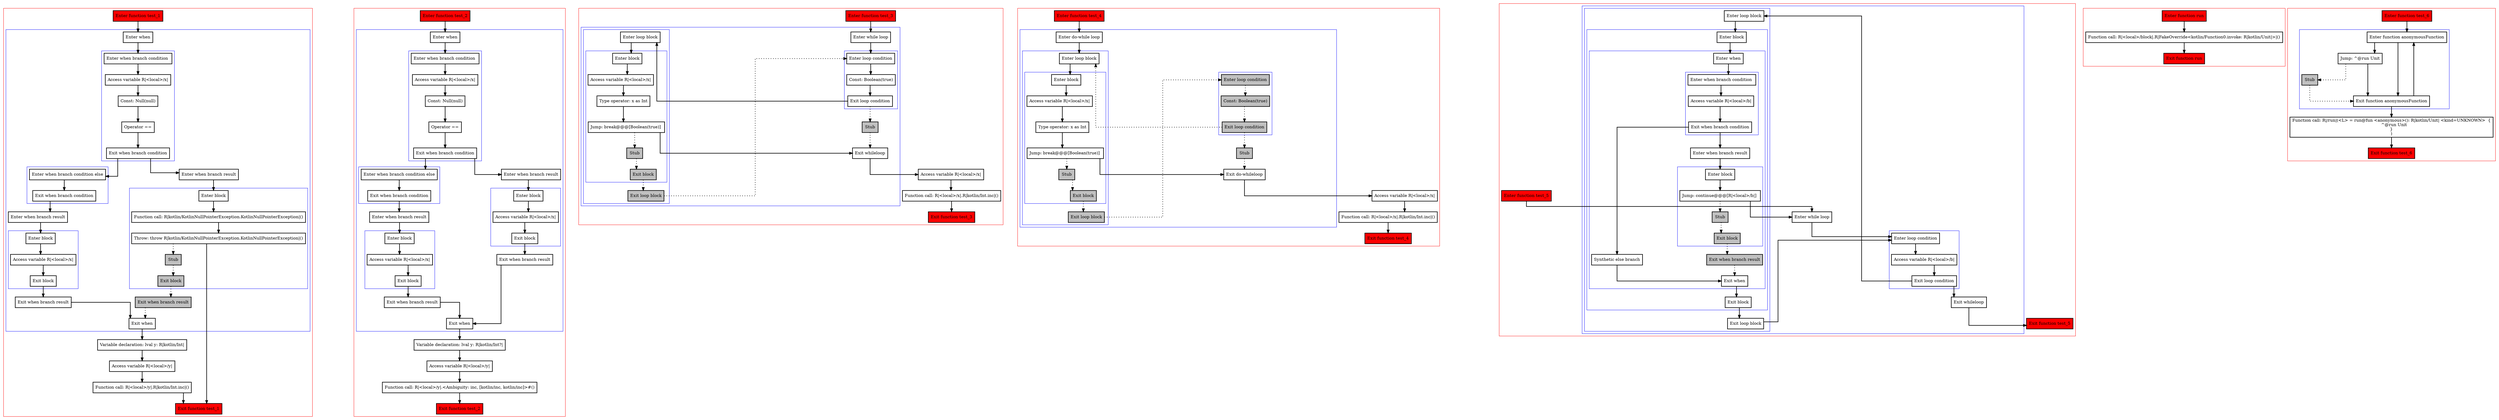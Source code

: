digraph jumps_kt {
  graph [splines=ortho nodesep=3]
  node [shape=box penwidth=2]
  edge [penwidth=2]

  subgraph cluster_0 {
    color=red
    0 [label="Enter function test_1" style="filled" fillcolor=red];
    subgraph cluster_1 {
      color=blue
      1 [label="Enter when"];
      subgraph cluster_2 {
        color=blue
        2 [label="Enter when branch condition "];
        3 [label="Access variable R|<local>/x|"];
        4 [label="Const: Null(null)"];
        5 [label="Operator =="];
        6 [label="Exit when branch condition"];
      }
      subgraph cluster_3 {
        color=blue
        7 [label="Enter when branch condition else"];
        8 [label="Exit when branch condition"];
      }
      9 [label="Enter when branch result"];
      subgraph cluster_4 {
        color=blue
        10 [label="Enter block"];
        11 [label="Access variable R|<local>/x|"];
        12 [label="Exit block"];
      }
      13 [label="Exit when branch result"];
      14 [label="Enter when branch result"];
      subgraph cluster_5 {
        color=blue
        15 [label="Enter block"];
        16 [label="Function call: R|kotlin/KotlinNullPointerException.KotlinNullPointerException|()"];
        17 [label="Throw: throw R|kotlin/KotlinNullPointerException.KotlinNullPointerException|()"];
        18 [label="Stub" style="filled" fillcolor=gray];
        19 [label="Exit block" style="filled" fillcolor=gray];
      }
      20 [label="Exit when branch result" style="filled" fillcolor=gray];
      21 [label="Exit when"];
    }
    22 [label="Variable declaration: lval y: R|kotlin/Int|"];
    23 [label="Access variable R|<local>/y|"];
    24 [label="Function call: R|<local>/y|.R|kotlin/Int.inc|()"];
    25 [label="Exit function test_1" style="filled" fillcolor=red];
  }

  0 -> {1};
  1 -> {2};
  2 -> {3};
  3 -> {4};
  4 -> {5};
  5 -> {6};
  6 -> {14 7};
  7 -> {8};
  8 -> {9};
  9 -> {10};
  10 -> {11};
  11 -> {12};
  12 -> {13};
  13 -> {21};
  14 -> {15};
  15 -> {16};
  16 -> {17};
  17 -> {25};
  17 -> {18} [style=dotted];
  18 -> {19} [style=dotted];
  19 -> {20} [style=dotted];
  20 -> {21} [style=dotted];
  21 -> {22};
  22 -> {23};
  23 -> {24};
  24 -> {25};

  subgraph cluster_6 {
    color=red
    26 [label="Enter function test_2" style="filled" fillcolor=red];
    subgraph cluster_7 {
      color=blue
      27 [label="Enter when"];
      subgraph cluster_8 {
        color=blue
        28 [label="Enter when branch condition "];
        29 [label="Access variable R|<local>/x|"];
        30 [label="Const: Null(null)"];
        31 [label="Operator =="];
        32 [label="Exit when branch condition"];
      }
      subgraph cluster_9 {
        color=blue
        33 [label="Enter when branch condition else"];
        34 [label="Exit when branch condition"];
      }
      35 [label="Enter when branch result"];
      subgraph cluster_10 {
        color=blue
        36 [label="Enter block"];
        37 [label="Access variable R|<local>/x|"];
        38 [label="Exit block"];
      }
      39 [label="Exit when branch result"];
      40 [label="Enter when branch result"];
      subgraph cluster_11 {
        color=blue
        41 [label="Enter block"];
        42 [label="Access variable R|<local>/x|"];
        43 [label="Exit block"];
      }
      44 [label="Exit when branch result"];
      45 [label="Exit when"];
    }
    46 [label="Variable declaration: lval y: R|kotlin/Int?|"];
    47 [label="Access variable R|<local>/y|"];
    48 [label="Function call: R|<local>/y|.<Ambiguity: inc, [kotlin/inc, kotlin/inc]>#()"];
    49 [label="Exit function test_2" style="filled" fillcolor=red];
  }

  26 -> {27};
  27 -> {28};
  28 -> {29};
  29 -> {30};
  30 -> {31};
  31 -> {32};
  32 -> {40 33};
  33 -> {34};
  34 -> {35};
  35 -> {36};
  36 -> {37};
  37 -> {38};
  38 -> {39};
  39 -> {45};
  40 -> {41};
  41 -> {42};
  42 -> {43};
  43 -> {44};
  44 -> {45};
  45 -> {46};
  46 -> {47};
  47 -> {48};
  48 -> {49};

  subgraph cluster_12 {
    color=red
    50 [label="Enter function test_3" style="filled" fillcolor=red];
    subgraph cluster_13 {
      color=blue
      51 [label="Enter while loop"];
      subgraph cluster_14 {
        color=blue
        52 [label="Enter loop condition"];
        53 [label="Const: Boolean(true)"];
        54 [label="Exit loop condition"];
      }
      subgraph cluster_15 {
        color=blue
        55 [label="Enter loop block"];
        subgraph cluster_16 {
          color=blue
          56 [label="Enter block"];
          57 [label="Access variable R|<local>/x|"];
          58 [label="Type operator: x as Int"];
          59 [label="Jump: break@@@[Boolean(true)] "];
          60 [label="Stub" style="filled" fillcolor=gray];
          61 [label="Exit block" style="filled" fillcolor=gray];
        }
        62 [label="Exit loop block" style="filled" fillcolor=gray];
      }
      63 [label="Stub" style="filled" fillcolor=gray];
      64 [label="Exit whileloop"];
    }
    65 [label="Access variable R|<local>/x|"];
    66 [label="Function call: R|<local>/x|.R|kotlin/Int.inc|()"];
    67 [label="Exit function test_3" style="filled" fillcolor=red];
  }

  50 -> {51};
  51 -> {52};
  52 -> {53};
  53 -> {54};
  54 -> {55};
  54 -> {63} [style=dotted];
  55 -> {56};
  56 -> {57};
  57 -> {58};
  58 -> {59};
  59 -> {64};
  59 -> {60} [style=dotted];
  60 -> {61} [style=dotted];
  61 -> {62} [style=dotted];
  62 -> {52} [style=dotted];
  63 -> {64} [style=dotted];
  64 -> {65};
  65 -> {66};
  66 -> {67};

  subgraph cluster_17 {
    color=red
    68 [label="Enter function test_4" style="filled" fillcolor=red];
    subgraph cluster_18 {
      color=blue
      69 [label="Enter do-while loop"];
      subgraph cluster_19 {
        color=blue
        70 [label="Enter loop block"];
        subgraph cluster_20 {
          color=blue
          71 [label="Enter block"];
          72 [label="Access variable R|<local>/x|"];
          73 [label="Type operator: x as Int"];
          74 [label="Jump: break@@@[Boolean(true)] "];
          75 [label="Stub" style="filled" fillcolor=gray];
          76 [label="Exit block" style="filled" fillcolor=gray];
        }
        77 [label="Exit loop block" style="filled" fillcolor=gray];
      }
      subgraph cluster_21 {
        color=blue
        78 [label="Enter loop condition" style="filled" fillcolor=gray];
        79 [label="Const: Boolean(true)" style="filled" fillcolor=gray];
        80 [label="Exit loop condition" style="filled" fillcolor=gray];
      }
      81 [label="Stub" style="filled" fillcolor=gray];
      82 [label="Exit do-whileloop"];
    }
    83 [label="Access variable R|<local>/x|"];
    84 [label="Function call: R|<local>/x|.R|kotlin/Int.inc|()"];
    85 [label="Exit function test_4" style="filled" fillcolor=red];
  }

  68 -> {69};
  69 -> {70};
  70 -> {71};
  71 -> {72};
  72 -> {73};
  73 -> {74};
  74 -> {82};
  74 -> {75} [style=dotted];
  75 -> {76} [style=dotted];
  76 -> {77} [style=dotted];
  77 -> {78} [style=dotted];
  78 -> {79} [style=dotted];
  79 -> {80} [style=dotted];
  80 -> {70 81} [style=dotted];
  81 -> {82} [style=dotted];
  82 -> {83};
  83 -> {84};
  84 -> {85};

  subgraph cluster_22 {
    color=red
    86 [label="Enter function test_5" style="filled" fillcolor=red];
    subgraph cluster_23 {
      color=blue
      87 [label="Enter while loop"];
      subgraph cluster_24 {
        color=blue
        88 [label="Enter loop condition"];
        89 [label="Access variable R|<local>/b|"];
        90 [label="Exit loop condition"];
      }
      subgraph cluster_25 {
        color=blue
        91 [label="Enter loop block"];
        subgraph cluster_26 {
          color=blue
          92 [label="Enter block"];
          subgraph cluster_27 {
            color=blue
            93 [label="Enter when"];
            subgraph cluster_28 {
              color=blue
              94 [label="Enter when branch condition "];
              95 [label="Access variable R|<local>/b|"];
              96 [label="Exit when branch condition"];
            }
            97 [label="Synthetic else branch"];
            98 [label="Enter when branch result"];
            subgraph cluster_29 {
              color=blue
              99 [label="Enter block"];
              100 [label="Jump: continue@@@[R|<local>/b|] "];
              101 [label="Stub" style="filled" fillcolor=gray];
              102 [label="Exit block" style="filled" fillcolor=gray];
            }
            103 [label="Exit when branch result" style="filled" fillcolor=gray];
            104 [label="Exit when"];
          }
          105 [label="Exit block"];
        }
        106 [label="Exit loop block"];
      }
      107 [label="Exit whileloop"];
    }
    108 [label="Exit function test_5" style="filled" fillcolor=red];
  }

  86 -> {87};
  87 -> {88};
  88 -> {89};
  89 -> {90};
  90 -> {107 91};
  91 -> {92};
  92 -> {93};
  93 -> {94};
  94 -> {95};
  95 -> {96};
  96 -> {98 97};
  97 -> {104};
  98 -> {99};
  99 -> {100};
  100 -> {87};
  100 -> {101} [style=dotted];
  101 -> {102} [style=dotted];
  102 -> {103} [style=dotted];
  103 -> {104} [style=dotted];
  104 -> {105};
  105 -> {106};
  106 -> {88};
  107 -> {108};

  subgraph cluster_30 {
    color=red
    109 [label="Enter function run" style="filled" fillcolor=red];
    110 [label="Function call: R|<local>/block|.R|FakeOverride<kotlin/Function0.invoke: R|kotlin/Unit|>|()"];
    111 [label="Exit function run" style="filled" fillcolor=red];
  }

  109 -> {110};
  110 -> {111};

  subgraph cluster_31 {
    color=red
    112 [label="Enter function test_6" style="filled" fillcolor=red];
    subgraph cluster_32 {
      color=blue
      113 [label="Enter function anonymousFunction"];
      114 [label="Jump: ^@run Unit"];
      115 [label="Stub" style="filled" fillcolor=gray];
      116 [label="Exit function anonymousFunction"];
    }
    117 [label="Function call: R|/run|(<L> = run@fun <anonymous>(): R|kotlin/Unit| <kind=UNKNOWN>  {
    ^@run Unit
}
)"];
    118 [label="Exit function test_6" style="filled" fillcolor=red];
  }

  112 -> {113};
  113 -> {116 114};
  114 -> {116};
  114 -> {115} [style=dotted];
  115 -> {116} [style=dotted];
  116 -> {113 117};
  117 -> {118};

}
